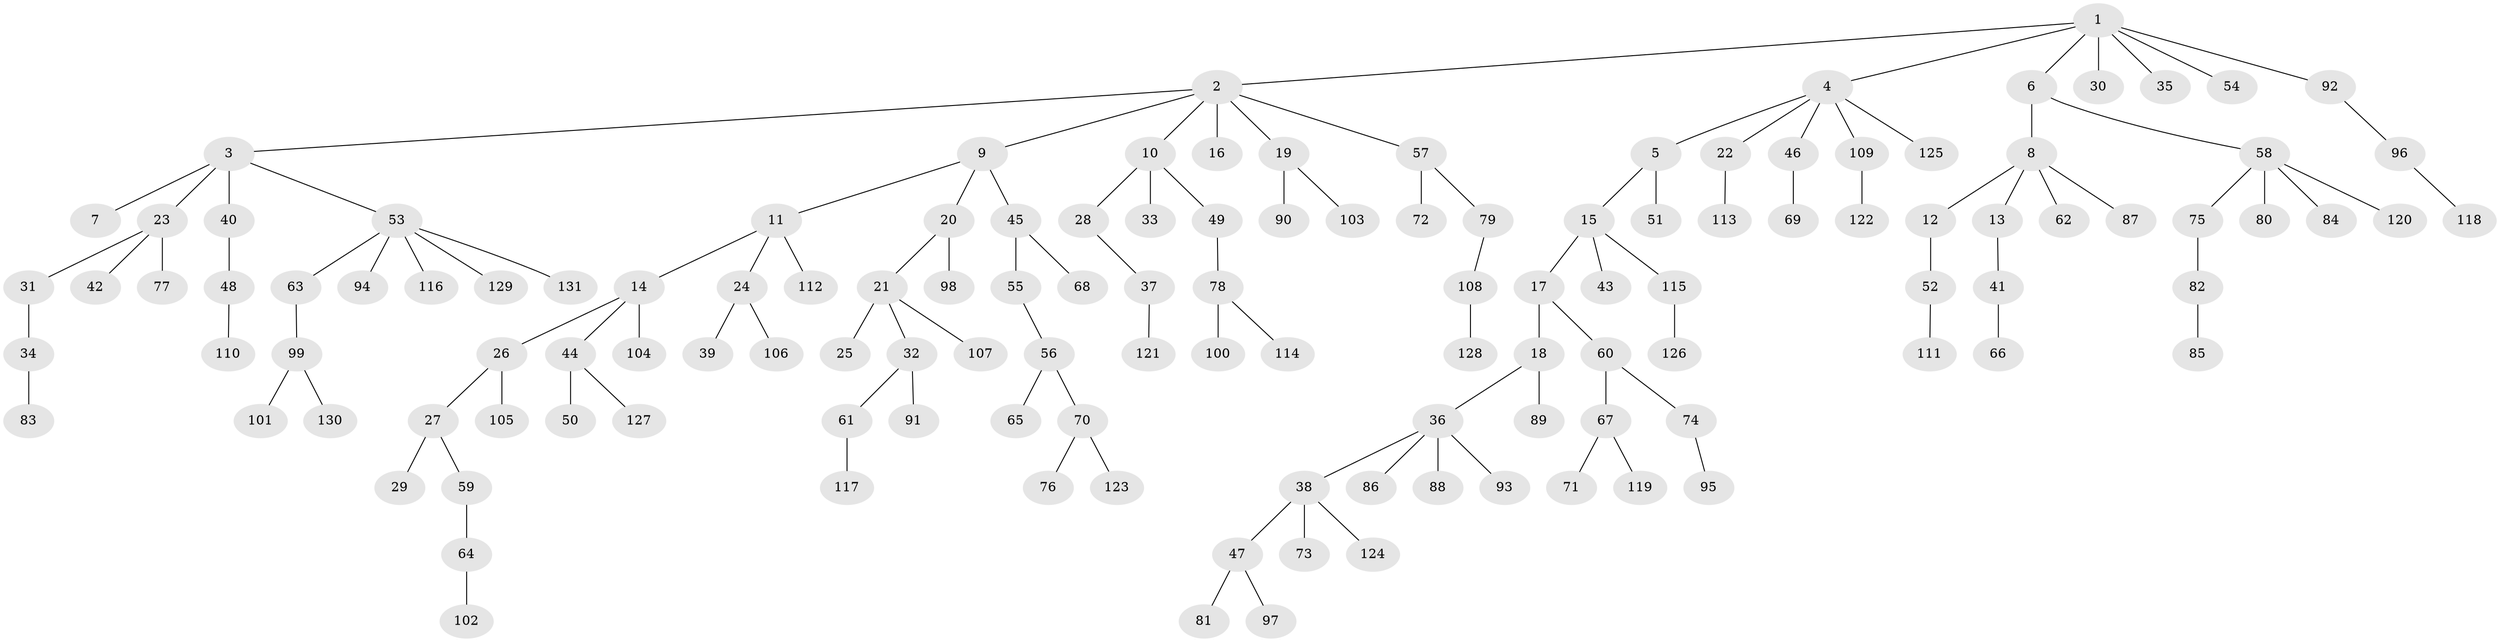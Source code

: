 // coarse degree distribution, {12: 0.010526315789473684, 7: 0.010526315789473684, 6: 0.021052631578947368, 5: 0.06315789473684211, 1: 0.5894736842105263, 3: 0.07368421052631578, 2: 0.2, 4: 0.031578947368421054}
// Generated by graph-tools (version 1.1) at 2025/42/03/06/25 10:42:04]
// undirected, 131 vertices, 130 edges
graph export_dot {
graph [start="1"]
  node [color=gray90,style=filled];
  1;
  2;
  3;
  4;
  5;
  6;
  7;
  8;
  9;
  10;
  11;
  12;
  13;
  14;
  15;
  16;
  17;
  18;
  19;
  20;
  21;
  22;
  23;
  24;
  25;
  26;
  27;
  28;
  29;
  30;
  31;
  32;
  33;
  34;
  35;
  36;
  37;
  38;
  39;
  40;
  41;
  42;
  43;
  44;
  45;
  46;
  47;
  48;
  49;
  50;
  51;
  52;
  53;
  54;
  55;
  56;
  57;
  58;
  59;
  60;
  61;
  62;
  63;
  64;
  65;
  66;
  67;
  68;
  69;
  70;
  71;
  72;
  73;
  74;
  75;
  76;
  77;
  78;
  79;
  80;
  81;
  82;
  83;
  84;
  85;
  86;
  87;
  88;
  89;
  90;
  91;
  92;
  93;
  94;
  95;
  96;
  97;
  98;
  99;
  100;
  101;
  102;
  103;
  104;
  105;
  106;
  107;
  108;
  109;
  110;
  111;
  112;
  113;
  114;
  115;
  116;
  117;
  118;
  119;
  120;
  121;
  122;
  123;
  124;
  125;
  126;
  127;
  128;
  129;
  130;
  131;
  1 -- 2;
  1 -- 4;
  1 -- 6;
  1 -- 30;
  1 -- 35;
  1 -- 54;
  1 -- 92;
  2 -- 3;
  2 -- 9;
  2 -- 10;
  2 -- 16;
  2 -- 19;
  2 -- 57;
  3 -- 7;
  3 -- 23;
  3 -- 40;
  3 -- 53;
  4 -- 5;
  4 -- 22;
  4 -- 46;
  4 -- 109;
  4 -- 125;
  5 -- 15;
  5 -- 51;
  6 -- 8;
  6 -- 58;
  8 -- 12;
  8 -- 13;
  8 -- 62;
  8 -- 87;
  9 -- 11;
  9 -- 20;
  9 -- 45;
  10 -- 28;
  10 -- 33;
  10 -- 49;
  11 -- 14;
  11 -- 24;
  11 -- 112;
  12 -- 52;
  13 -- 41;
  14 -- 26;
  14 -- 44;
  14 -- 104;
  15 -- 17;
  15 -- 43;
  15 -- 115;
  17 -- 18;
  17 -- 60;
  18 -- 36;
  18 -- 89;
  19 -- 90;
  19 -- 103;
  20 -- 21;
  20 -- 98;
  21 -- 25;
  21 -- 32;
  21 -- 107;
  22 -- 113;
  23 -- 31;
  23 -- 42;
  23 -- 77;
  24 -- 39;
  24 -- 106;
  26 -- 27;
  26 -- 105;
  27 -- 29;
  27 -- 59;
  28 -- 37;
  31 -- 34;
  32 -- 61;
  32 -- 91;
  34 -- 83;
  36 -- 38;
  36 -- 86;
  36 -- 88;
  36 -- 93;
  37 -- 121;
  38 -- 47;
  38 -- 73;
  38 -- 124;
  40 -- 48;
  41 -- 66;
  44 -- 50;
  44 -- 127;
  45 -- 55;
  45 -- 68;
  46 -- 69;
  47 -- 81;
  47 -- 97;
  48 -- 110;
  49 -- 78;
  52 -- 111;
  53 -- 63;
  53 -- 94;
  53 -- 116;
  53 -- 129;
  53 -- 131;
  55 -- 56;
  56 -- 65;
  56 -- 70;
  57 -- 72;
  57 -- 79;
  58 -- 75;
  58 -- 80;
  58 -- 84;
  58 -- 120;
  59 -- 64;
  60 -- 67;
  60 -- 74;
  61 -- 117;
  63 -- 99;
  64 -- 102;
  67 -- 71;
  67 -- 119;
  70 -- 76;
  70 -- 123;
  74 -- 95;
  75 -- 82;
  78 -- 100;
  78 -- 114;
  79 -- 108;
  82 -- 85;
  92 -- 96;
  96 -- 118;
  99 -- 101;
  99 -- 130;
  108 -- 128;
  109 -- 122;
  115 -- 126;
}

